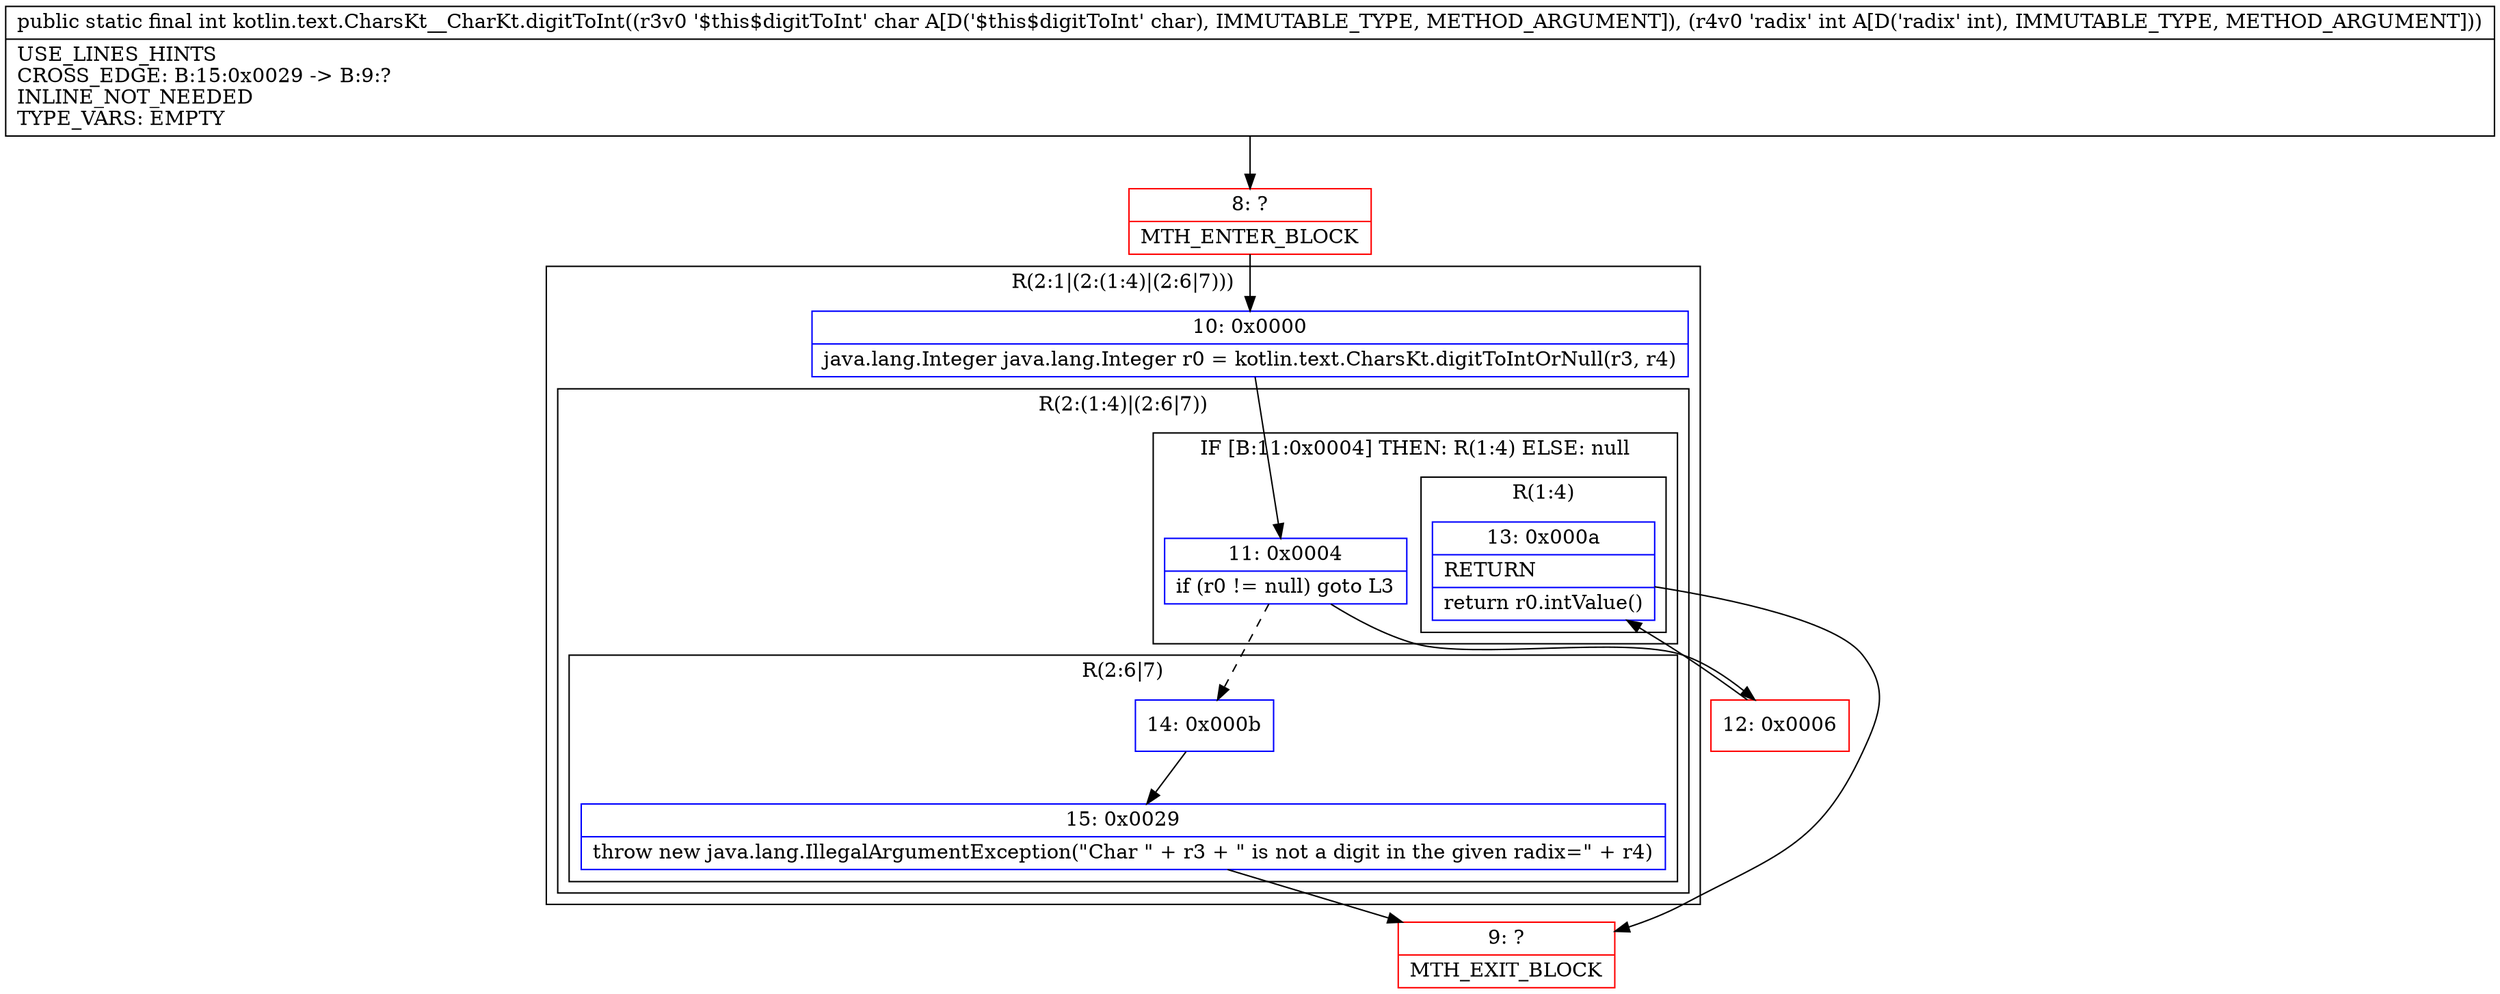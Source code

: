 digraph "CFG forkotlin.text.CharsKt__CharKt.digitToInt(CI)I" {
subgraph cluster_Region_633493146 {
label = "R(2:1|(2:(1:4)|(2:6|7)))";
node [shape=record,color=blue];
Node_10 [shape=record,label="{10\:\ 0x0000|java.lang.Integer java.lang.Integer r0 = kotlin.text.CharsKt.digitToIntOrNull(r3, r4)\l}"];
subgraph cluster_Region_1582642691 {
label = "R(2:(1:4)|(2:6|7))";
node [shape=record,color=blue];
subgraph cluster_IfRegion_1206716478 {
label = "IF [B:11:0x0004] THEN: R(1:4) ELSE: null";
node [shape=record,color=blue];
Node_11 [shape=record,label="{11\:\ 0x0004|if (r0 != null) goto L3\l}"];
subgraph cluster_Region_1739229397 {
label = "R(1:4)";
node [shape=record,color=blue];
Node_13 [shape=record,label="{13\:\ 0x000a|RETURN\l|return r0.intValue()\l}"];
}
}
subgraph cluster_Region_1086817516 {
label = "R(2:6|7)";
node [shape=record,color=blue];
Node_14 [shape=record,label="{14\:\ 0x000b}"];
Node_15 [shape=record,label="{15\:\ 0x0029|throw new java.lang.IllegalArgumentException(\"Char \" + r3 + \" is not a digit in the given radix=\" + r4)\l}"];
}
}
}
Node_8 [shape=record,color=red,label="{8\:\ ?|MTH_ENTER_BLOCK\l}"];
Node_12 [shape=record,color=red,label="{12\:\ 0x0006}"];
Node_9 [shape=record,color=red,label="{9\:\ ?|MTH_EXIT_BLOCK\l}"];
MethodNode[shape=record,label="{public static final int kotlin.text.CharsKt__CharKt.digitToInt((r3v0 '$this$digitToInt' char A[D('$this$digitToInt' char), IMMUTABLE_TYPE, METHOD_ARGUMENT]), (r4v0 'radix' int A[D('radix' int), IMMUTABLE_TYPE, METHOD_ARGUMENT]))  | USE_LINES_HINTS\lCROSS_EDGE: B:15:0x0029 \-\> B:9:?\lINLINE_NOT_NEEDED\lTYPE_VARS: EMPTY\l}"];
MethodNode -> Node_8;Node_10 -> Node_11;
Node_11 -> Node_12;
Node_11 -> Node_14[style=dashed];
Node_13 -> Node_9;
Node_14 -> Node_15;
Node_15 -> Node_9;
Node_8 -> Node_10;
Node_12 -> Node_13;
}

